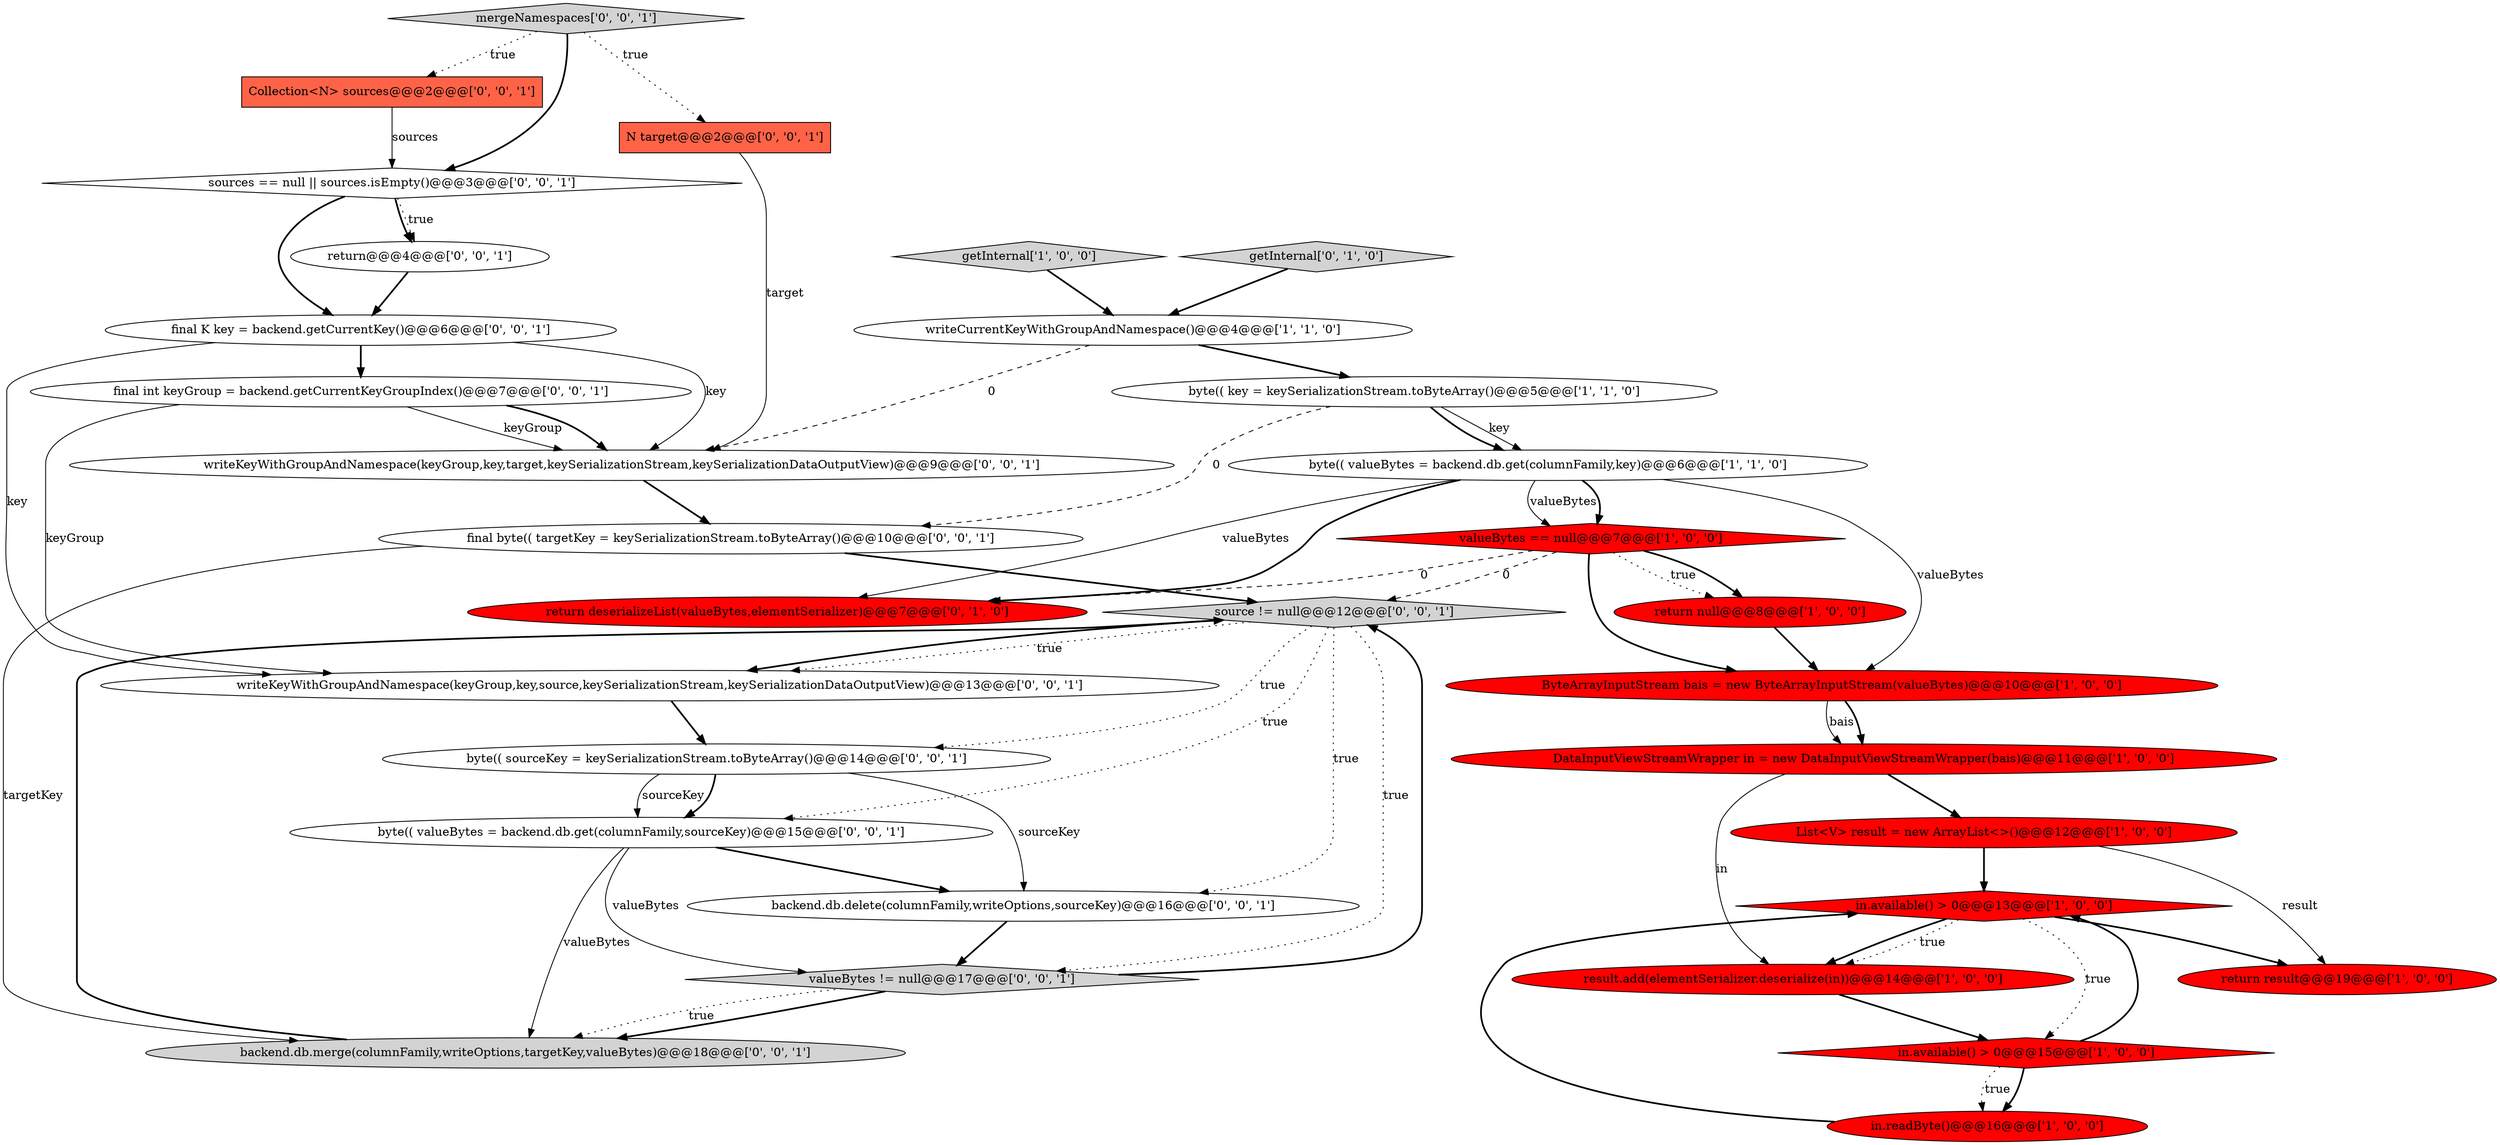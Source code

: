 digraph {
10 [style = filled, label = "writeCurrentKeyWithGroupAndNamespace()@@@4@@@['1', '1', '0']", fillcolor = white, shape = ellipse image = "AAA0AAABBB1BBB"];
18 [style = filled, label = "source != null@@@12@@@['0', '0', '1']", fillcolor = lightgray, shape = diamond image = "AAA0AAABBB3BBB"];
15 [style = filled, label = "return deserializeList(valueBytes,elementSerializer)@@@7@@@['0', '1', '0']", fillcolor = red, shape = ellipse image = "AAA1AAABBB2BBB"];
16 [style = filled, label = "writeKeyWithGroupAndNamespace(keyGroup,key,source,keySerializationStream,keySerializationDataOutputView)@@@13@@@['0', '0', '1']", fillcolor = white, shape = ellipse image = "AAA0AAABBB3BBB"];
23 [style = filled, label = "Collection<N> sources@@@2@@@['0', '0', '1']", fillcolor = tomato, shape = box image = "AAA0AAABBB3BBB"];
11 [style = filled, label = "return null@@@8@@@['1', '0', '0']", fillcolor = red, shape = ellipse image = "AAA1AAABBB1BBB"];
6 [style = filled, label = "byte(( key = keySerializationStream.toByteArray()@@@5@@@['1', '1', '0']", fillcolor = white, shape = ellipse image = "AAA0AAABBB1BBB"];
13 [style = filled, label = "in.readByte()@@@16@@@['1', '0', '0']", fillcolor = red, shape = ellipse image = "AAA1AAABBB1BBB"];
25 [style = filled, label = "byte(( valueBytes = backend.db.get(columnFamily,sourceKey)@@@15@@@['0', '0', '1']", fillcolor = white, shape = ellipse image = "AAA0AAABBB3BBB"];
12 [style = filled, label = "DataInputViewStreamWrapper in = new DataInputViewStreamWrapper(bais)@@@11@@@['1', '0', '0']", fillcolor = red, shape = ellipse image = "AAA1AAABBB1BBB"];
17 [style = filled, label = "N target@@@2@@@['0', '0', '1']", fillcolor = tomato, shape = box image = "AAA0AAABBB3BBB"];
31 [style = filled, label = "final int keyGroup = backend.getCurrentKeyGroupIndex()@@@7@@@['0', '0', '1']", fillcolor = white, shape = ellipse image = "AAA0AAABBB3BBB"];
20 [style = filled, label = "return@@@4@@@['0', '0', '1']", fillcolor = white, shape = ellipse image = "AAA0AAABBB3BBB"];
30 [style = filled, label = "backend.db.delete(columnFamily,writeOptions,sourceKey)@@@16@@@['0', '0', '1']", fillcolor = white, shape = ellipse image = "AAA0AAABBB3BBB"];
14 [style = filled, label = "getInternal['0', '1', '0']", fillcolor = lightgray, shape = diamond image = "AAA0AAABBB2BBB"];
1 [style = filled, label = "valueBytes == null@@@7@@@['1', '0', '0']", fillcolor = red, shape = diamond image = "AAA1AAABBB1BBB"];
22 [style = filled, label = "mergeNamespaces['0', '0', '1']", fillcolor = lightgray, shape = diamond image = "AAA0AAABBB3BBB"];
8 [style = filled, label = "List<V> result = new ArrayList<>()@@@12@@@['1', '0', '0']", fillcolor = red, shape = ellipse image = "AAA1AAABBB1BBB"];
4 [style = filled, label = "ByteArrayInputStream bais = new ByteArrayInputStream(valueBytes)@@@10@@@['1', '0', '0']", fillcolor = red, shape = ellipse image = "AAA1AAABBB1BBB"];
7 [style = filled, label = "in.available() > 0@@@15@@@['1', '0', '0']", fillcolor = red, shape = diamond image = "AAA1AAABBB1BBB"];
29 [style = filled, label = "byte(( sourceKey = keySerializationStream.toByteArray()@@@14@@@['0', '0', '1']", fillcolor = white, shape = ellipse image = "AAA0AAABBB3BBB"];
5 [style = filled, label = "byte(( valueBytes = backend.db.get(columnFamily,key)@@@6@@@['1', '1', '0']", fillcolor = white, shape = ellipse image = "AAA0AAABBB1BBB"];
2 [style = filled, label = "result.add(elementSerializer.deserialize(in))@@@14@@@['1', '0', '0']", fillcolor = red, shape = ellipse image = "AAA1AAABBB1BBB"];
9 [style = filled, label = "in.available() > 0@@@13@@@['1', '0', '0']", fillcolor = red, shape = diamond image = "AAA1AAABBB1BBB"];
0 [style = filled, label = "getInternal['1', '0', '0']", fillcolor = lightgray, shape = diamond image = "AAA0AAABBB1BBB"];
26 [style = filled, label = "final K key = backend.getCurrentKey()@@@6@@@['0', '0', '1']", fillcolor = white, shape = ellipse image = "AAA0AAABBB3BBB"];
24 [style = filled, label = "backend.db.merge(columnFamily,writeOptions,targetKey,valueBytes)@@@18@@@['0', '0', '1']", fillcolor = lightgray, shape = ellipse image = "AAA0AAABBB3BBB"];
3 [style = filled, label = "return result@@@19@@@['1', '0', '0']", fillcolor = red, shape = ellipse image = "AAA1AAABBB1BBB"];
27 [style = filled, label = "valueBytes != null@@@17@@@['0', '0', '1']", fillcolor = lightgray, shape = diamond image = "AAA0AAABBB3BBB"];
28 [style = filled, label = "writeKeyWithGroupAndNamespace(keyGroup,key,target,keySerializationStream,keySerializationDataOutputView)@@@9@@@['0', '0', '1']", fillcolor = white, shape = ellipse image = "AAA0AAABBB3BBB"];
19 [style = filled, label = "sources == null || sources.isEmpty()@@@3@@@['0', '0', '1']", fillcolor = white, shape = diamond image = "AAA0AAABBB3BBB"];
21 [style = filled, label = "final byte(( targetKey = keySerializationStream.toByteArray()@@@10@@@['0', '0', '1']", fillcolor = white, shape = ellipse image = "AAA0AAABBB3BBB"];
7->13 [style = bold, label=""];
6->21 [style = dashed, label="0"];
27->18 [style = bold, label=""];
5->1 [style = solid, label="valueBytes"];
1->4 [style = bold, label=""];
5->4 [style = solid, label="valueBytes"];
29->25 [style = solid, label="sourceKey"];
18->30 [style = dotted, label="true"];
22->23 [style = dotted, label="true"];
31->28 [style = solid, label="keyGroup"];
18->25 [style = dotted, label="true"];
22->19 [style = bold, label=""];
18->16 [style = dotted, label="true"];
9->2 [style = bold, label=""];
20->26 [style = bold, label=""];
31->16 [style = solid, label="keyGroup"];
25->30 [style = bold, label=""];
19->20 [style = bold, label=""];
7->13 [style = dotted, label="true"];
16->29 [style = bold, label=""];
11->4 [style = bold, label=""];
30->27 [style = bold, label=""];
1->11 [style = dotted, label="true"];
19->20 [style = dotted, label="true"];
1->15 [style = dashed, label="0"];
14->10 [style = bold, label=""];
5->15 [style = bold, label=""];
29->25 [style = bold, label=""];
10->28 [style = dashed, label="0"];
1->18 [style = dashed, label="0"];
27->24 [style = dotted, label="true"];
5->15 [style = solid, label="valueBytes"];
6->5 [style = solid, label="key"];
4->12 [style = solid, label="bais"];
24->18 [style = bold, label=""];
10->6 [style = bold, label=""];
21->18 [style = bold, label=""];
25->24 [style = solid, label="valueBytes"];
23->19 [style = solid, label="sources"];
1->11 [style = bold, label=""];
17->28 [style = solid, label="target"];
7->9 [style = bold, label=""];
26->16 [style = solid, label="key"];
5->1 [style = bold, label=""];
6->5 [style = bold, label=""];
0->10 [style = bold, label=""];
26->31 [style = bold, label=""];
28->21 [style = bold, label=""];
12->8 [style = bold, label=""];
19->26 [style = bold, label=""];
9->2 [style = dotted, label="true"];
8->9 [style = bold, label=""];
4->12 [style = bold, label=""];
9->3 [style = bold, label=""];
12->2 [style = solid, label="in"];
22->17 [style = dotted, label="true"];
27->24 [style = bold, label=""];
13->9 [style = bold, label=""];
31->28 [style = bold, label=""];
2->7 [style = bold, label=""];
8->3 [style = solid, label="result"];
29->30 [style = solid, label="sourceKey"];
9->7 [style = dotted, label="true"];
26->28 [style = solid, label="key"];
18->27 [style = dotted, label="true"];
25->27 [style = solid, label="valueBytes"];
18->29 [style = dotted, label="true"];
21->24 [style = solid, label="targetKey"];
18->16 [style = bold, label=""];
}
